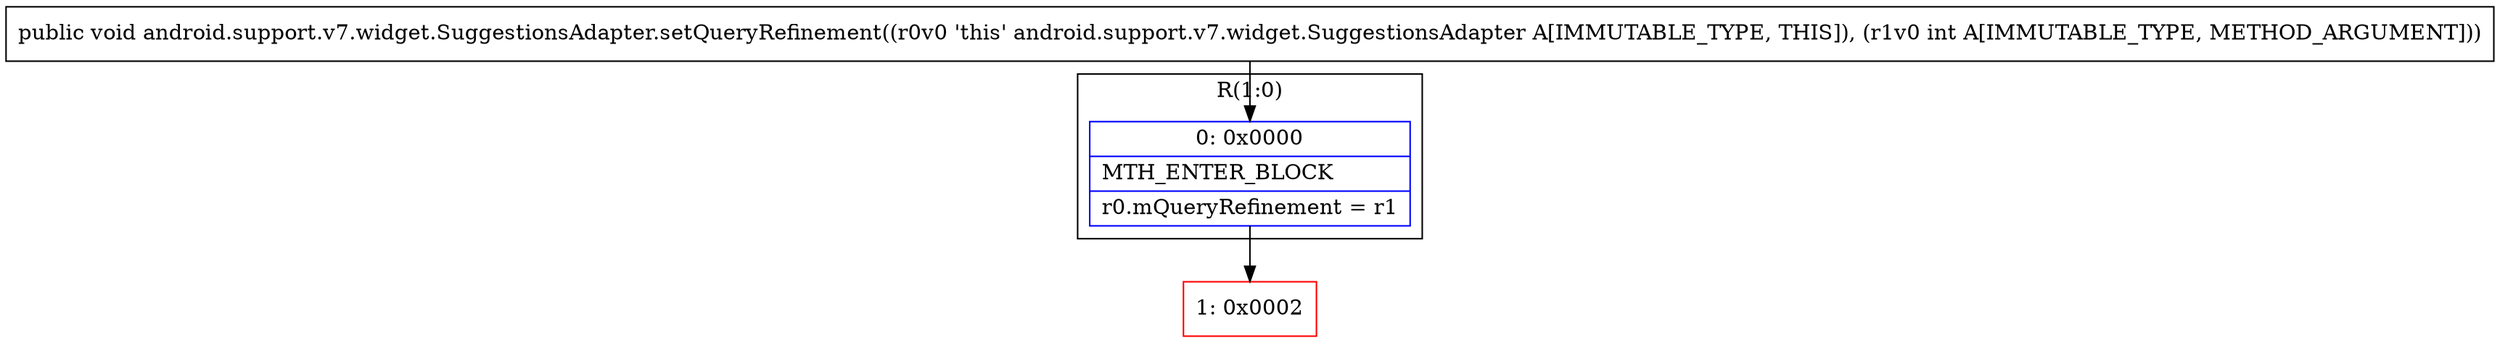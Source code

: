 digraph "CFG forandroid.support.v7.widget.SuggestionsAdapter.setQueryRefinement(I)V" {
subgraph cluster_Region_1958527181 {
label = "R(1:0)";
node [shape=record,color=blue];
Node_0 [shape=record,label="{0\:\ 0x0000|MTH_ENTER_BLOCK\l|r0.mQueryRefinement = r1\l}"];
}
Node_1 [shape=record,color=red,label="{1\:\ 0x0002}"];
MethodNode[shape=record,label="{public void android.support.v7.widget.SuggestionsAdapter.setQueryRefinement((r0v0 'this' android.support.v7.widget.SuggestionsAdapter A[IMMUTABLE_TYPE, THIS]), (r1v0 int A[IMMUTABLE_TYPE, METHOD_ARGUMENT])) }"];
MethodNode -> Node_0;
Node_0 -> Node_1;
}

